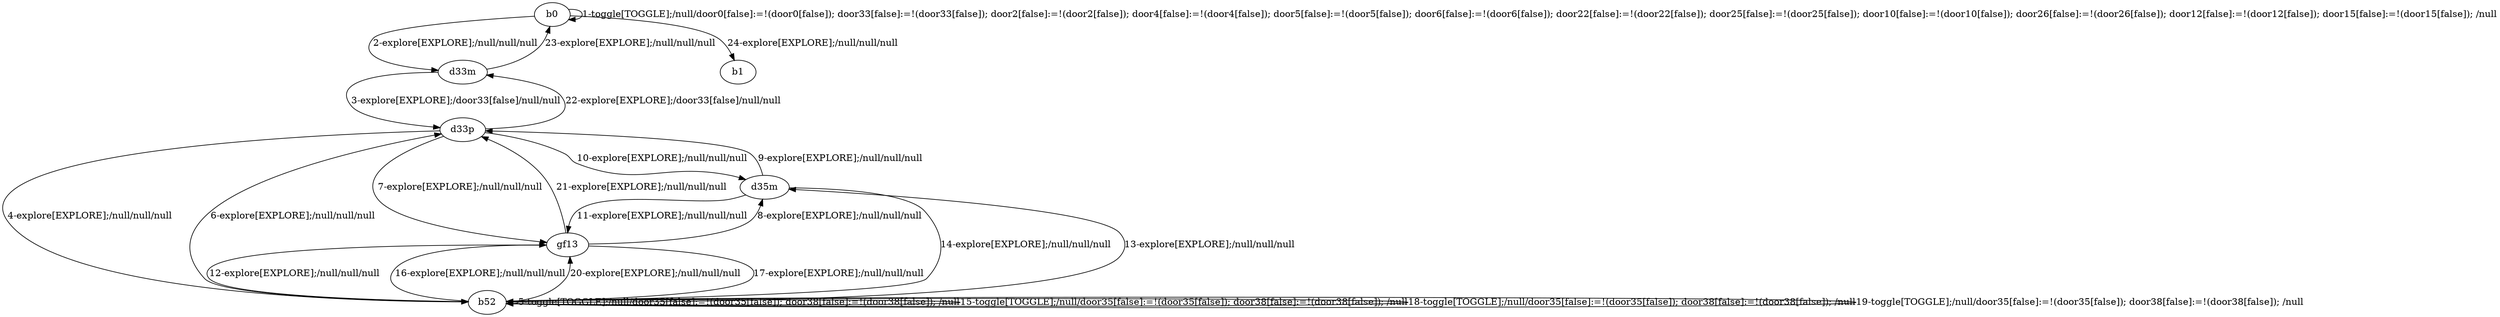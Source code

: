 # Total number of goals covered by this test: 1
# d35m --> gf13

digraph g {
"b0" -> "b0" [label = "1-toggle[TOGGLE];/null/door0[false]:=!(door0[false]); door33[false]:=!(door33[false]); door2[false]:=!(door2[false]); door4[false]:=!(door4[false]); door5[false]:=!(door5[false]); door6[false]:=!(door6[false]); door22[false]:=!(door22[false]); door25[false]:=!(door25[false]); door10[false]:=!(door10[false]); door26[false]:=!(door26[false]); door12[false]:=!(door12[false]); door15[false]:=!(door15[false]); /null"];
"b0" -> "d33m" [label = "2-explore[EXPLORE];/null/null/null"];
"d33m" -> "d33p" [label = "3-explore[EXPLORE];/door33[false]/null/null"];
"d33p" -> "b52" [label = "4-explore[EXPLORE];/null/null/null"];
"b52" -> "b52" [label = "5-toggle[TOGGLE];/null/door35[false]:=!(door35[false]); door38[false]:=!(door38[false]); /null"];
"b52" -> "d33p" [label = "6-explore[EXPLORE];/null/null/null"];
"d33p" -> "gf13" [label = "7-explore[EXPLORE];/null/null/null"];
"gf13" -> "d35m" [label = "8-explore[EXPLORE];/null/null/null"];
"d35m" -> "d33p" [label = "9-explore[EXPLORE];/null/null/null"];
"d33p" -> "d35m" [label = "10-explore[EXPLORE];/null/null/null"];
"d35m" -> "gf13" [label = "11-explore[EXPLORE];/null/null/null"];
"gf13" -> "b52" [label = "12-explore[EXPLORE];/null/null/null"];
"b52" -> "d35m" [label = "13-explore[EXPLORE];/null/null/null"];
"d35m" -> "b52" [label = "14-explore[EXPLORE];/null/null/null"];
"b52" -> "b52" [label = "15-toggle[TOGGLE];/null/door35[false]:=!(door35[false]); door38[false]:=!(door38[false]); /null"];
"b52" -> "gf13" [label = "16-explore[EXPLORE];/null/null/null"];
"gf13" -> "b52" [label = "17-explore[EXPLORE];/null/null/null"];
"b52" -> "b52" [label = "18-toggle[TOGGLE];/null/door35[false]:=!(door35[false]); door38[false]:=!(door38[false]); /null"];
"b52" -> "b52" [label = "19-toggle[TOGGLE];/null/door35[false]:=!(door35[false]); door38[false]:=!(door38[false]); /null"];
"b52" -> "gf13" [label = "20-explore[EXPLORE];/null/null/null"];
"gf13" -> "d33p" [label = "21-explore[EXPLORE];/null/null/null"];
"d33p" -> "d33m" [label = "22-explore[EXPLORE];/door33[false]/null/null"];
"d33m" -> "b0" [label = "23-explore[EXPLORE];/null/null/null"];
"b0" -> "b1" [label = "24-explore[EXPLORE];/null/null/null"];
}